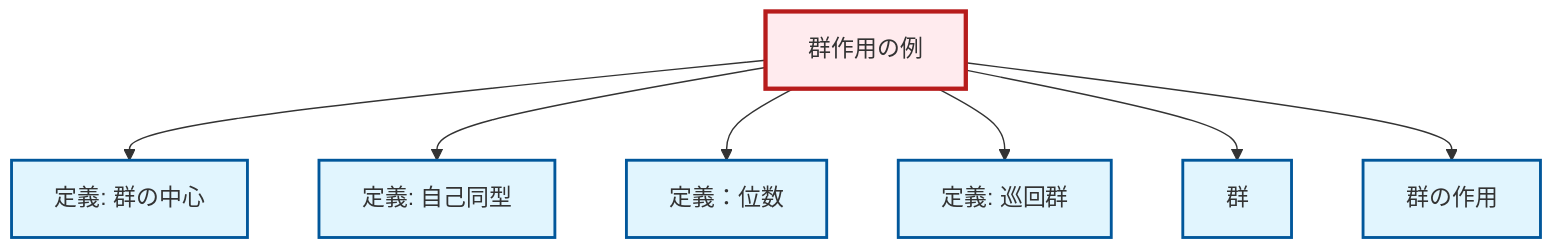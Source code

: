 graph TD
    classDef definition fill:#e1f5fe,stroke:#01579b,stroke-width:2px
    classDef theorem fill:#f3e5f5,stroke:#4a148c,stroke-width:2px
    classDef axiom fill:#fff3e0,stroke:#e65100,stroke-width:2px
    classDef example fill:#e8f5e9,stroke:#1b5e20,stroke-width:2px
    classDef current fill:#ffebee,stroke:#b71c1c,stroke-width:3px
    def-group-action["群の作用"]:::definition
    def-order["定義：位数"]:::definition
    def-group["群"]:::definition
    def-center-of-group["定義: 群の中心"]:::definition
    def-automorphism["定義: 自己同型"]:::definition
    ex-group-action-examples["群作用の例"]:::example
    def-cyclic-group["定義: 巡回群"]:::definition
    ex-group-action-examples --> def-center-of-group
    ex-group-action-examples --> def-automorphism
    ex-group-action-examples --> def-order
    ex-group-action-examples --> def-cyclic-group
    ex-group-action-examples --> def-group
    ex-group-action-examples --> def-group-action
    class ex-group-action-examples current
